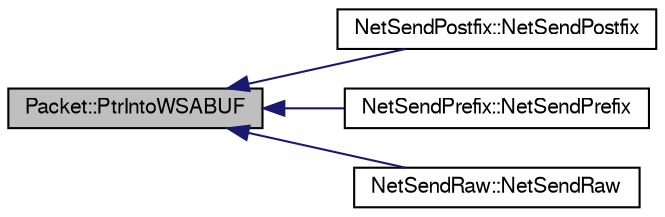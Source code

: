 digraph G
{
  edge [fontname="FreeSans",fontsize="10",labelfontname="FreeSans",labelfontsize="10"];
  node [fontname="FreeSans",fontsize="10",shape=record];
  rankdir=LR;
  Node1 [label="Packet::PtrIntoWSABUF",height=0.2,width=0.4,color="black", fillcolor="grey75", style="filled" fontcolor="black"];
  Node1 -> Node2 [dir=back,color="midnightblue",fontsize="10",style="solid",fontname="FreeSans"];
  Node2 [label="NetSendPostfix::NetSendPostfix",height=0.2,width=0.4,color="black", fillcolor="white", style="filled",URL="$class_net_send_postfix.html#aa94a0a4cae94625957301924b054d34a"];
  Node1 -> Node3 [dir=back,color="midnightblue",fontsize="10",style="solid",fontname="FreeSans"];
  Node3 [label="NetSendPrefix::NetSendPrefix",height=0.2,width=0.4,color="black", fillcolor="white", style="filled",URL="$class_net_send_prefix.html#ab162e1f6996ef9059b781a2c3afd71f6"];
  Node1 -> Node4 [dir=back,color="midnightblue",fontsize="10",style="solid",fontname="FreeSans"];
  Node4 [label="NetSendRaw::NetSendRaw",height=0.2,width=0.4,color="black", fillcolor="white", style="filled",URL="$class_net_send_raw.html#ace4afd9ce85e7ea5cd0bc286e5b68754"];
}
